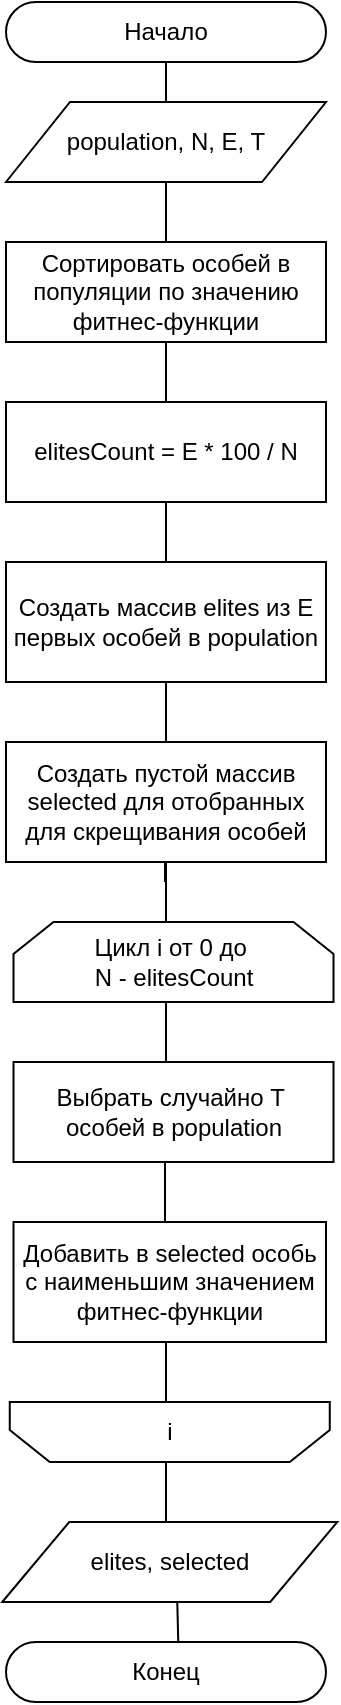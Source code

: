 <mxfile version="27.0.9">
  <diagram name="Страница — 1" id="oIGkv35JSirXxDSVPZw_">
    <mxGraphModel dx="969" dy="-2926" grid="1" gridSize="10" guides="1" tooltips="1" connect="1" arrows="1" fold="1" page="1" pageScale="1" pageWidth="827" pageHeight="1169" math="0" shadow="0">
      <root>
        <mxCell id="0" />
        <mxCell id="1" parent="0" />
        <mxCell id="ZmkryA6pYVP38JDTjNkh-210" value="Начало" style="html=1;dashed=0;whiteSpace=wrap;shape=mxgraph.dfd.start" vertex="1" parent="1">
          <mxGeometry x="320" y="3600" width="160" height="30" as="geometry" />
        </mxCell>
        <mxCell id="ZmkryA6pYVP38JDTjNkh-211" value="population, N, E, T" style="shape=parallelogram;perimeter=parallelogramPerimeter;whiteSpace=wrap;html=1;dashed=0;" vertex="1" parent="1">
          <mxGeometry x="320" y="3650" width="160" height="40" as="geometry" />
        </mxCell>
        <mxCell id="ZmkryA6pYVP38JDTjNkh-212" value="" style="endArrow=none;html=1;rounded=0;entryX=0.5;entryY=0.5;entryDx=0;entryDy=15;entryPerimeter=0;exitX=0.5;exitY=0;exitDx=0;exitDy=0;" edge="1" parent="1" source="ZmkryA6pYVP38JDTjNkh-211" target="ZmkryA6pYVP38JDTjNkh-210">
          <mxGeometry width="50" height="50" relative="1" as="geometry">
            <mxPoint x="420" y="3750" as="sourcePoint" />
            <mxPoint x="470" y="3700" as="targetPoint" />
          </mxGeometry>
        </mxCell>
        <mxCell id="ZmkryA6pYVP38JDTjNkh-213" value="" style="endArrow=none;html=1;rounded=0;entryX=0.5;entryY=0.5;entryDx=0;entryDy=15;entryPerimeter=0;exitX=0.5;exitY=0;exitDx=0;exitDy=0;" edge="1" parent="1">
          <mxGeometry width="50" height="50" relative="1" as="geometry">
            <mxPoint x="400" y="3750" as="sourcePoint" />
            <mxPoint x="399.5" y="3720" as="targetPoint" />
          </mxGeometry>
        </mxCell>
        <mxCell id="ZmkryA6pYVP38JDTjNkh-214" value="Сортировать особей в популяции по значению фитнес-функции" style="rounded=0;whiteSpace=wrap;html=1;" vertex="1" parent="1">
          <mxGeometry x="320" y="3720" width="160" height="50" as="geometry" />
        </mxCell>
        <mxCell id="ZmkryA6pYVP38JDTjNkh-215" value="" style="endArrow=none;html=1;rounded=0;entryX=0.5;entryY=0.5;entryDx=0;entryDy=15;entryPerimeter=0;exitX=0.5;exitY=0;exitDx=0;exitDy=0;" edge="1" parent="1" source="ZmkryA6pYVP38JDTjNkh-214">
          <mxGeometry width="50" height="50" relative="1" as="geometry">
            <mxPoint x="400" y="3710" as="sourcePoint" />
            <mxPoint x="400" y="3690" as="targetPoint" />
          </mxGeometry>
        </mxCell>
        <mxCell id="ZmkryA6pYVP38JDTjNkh-216" value="" style="endArrow=none;html=1;rounded=0;entryX=0.5;entryY=0.5;entryDx=0;entryDy=15;entryPerimeter=0;exitX=0.5;exitY=0;exitDx=0;exitDy=0;" edge="1" parent="1">
          <mxGeometry width="50" height="50" relative="1" as="geometry">
            <mxPoint x="400" y="3830" as="sourcePoint" />
            <mxPoint x="399.5" y="3800" as="targetPoint" />
          </mxGeometry>
        </mxCell>
        <mxCell id="ZmkryA6pYVP38JDTjNkh-217" value="elitesCount = E * 100 / N" style="rounded=0;whiteSpace=wrap;html=1;" vertex="1" parent="1">
          <mxGeometry x="320" y="3800" width="160" height="50" as="geometry" />
        </mxCell>
        <mxCell id="ZmkryA6pYVP38JDTjNkh-218" value="" style="endArrow=none;html=1;rounded=0;entryX=0.5;entryY=0.5;entryDx=0;entryDy=15;entryPerimeter=0;exitX=0.5;exitY=0;exitDx=0;exitDy=0;" edge="1" parent="1" source="ZmkryA6pYVP38JDTjNkh-217">
          <mxGeometry width="50" height="50" relative="1" as="geometry">
            <mxPoint x="400" y="3790" as="sourcePoint" />
            <mxPoint x="400" y="3770" as="targetPoint" />
          </mxGeometry>
        </mxCell>
        <mxCell id="ZmkryA6pYVP38JDTjNkh-219" value="" style="endArrow=none;html=1;rounded=0;entryX=0.5;entryY=0.5;entryDx=0;entryDy=15;entryPerimeter=0;exitX=0.5;exitY=0;exitDx=0;exitDy=0;" edge="1" parent="1">
          <mxGeometry width="50" height="50" relative="1" as="geometry">
            <mxPoint x="400" y="3910" as="sourcePoint" />
            <mxPoint x="399.5" y="3880" as="targetPoint" />
          </mxGeometry>
        </mxCell>
        <mxCell id="ZmkryA6pYVP38JDTjNkh-220" value="Создать массив elites из E первых особей в population" style="rounded=0;whiteSpace=wrap;html=1;" vertex="1" parent="1">
          <mxGeometry x="320" y="3880" width="160" height="60" as="geometry" />
        </mxCell>
        <mxCell id="ZmkryA6pYVP38JDTjNkh-221" value="" style="endArrow=none;html=1;rounded=0;entryX=0.5;entryY=0.5;entryDx=0;entryDy=15;entryPerimeter=0;exitX=0.5;exitY=0;exitDx=0;exitDy=0;" edge="1" parent="1" source="ZmkryA6pYVP38JDTjNkh-220">
          <mxGeometry width="50" height="50" relative="1" as="geometry">
            <mxPoint x="400" y="3870" as="sourcePoint" />
            <mxPoint x="400" y="3850" as="targetPoint" />
          </mxGeometry>
        </mxCell>
        <mxCell id="ZmkryA6pYVP38JDTjNkh-222" value="Цикл i от 0 до&amp;nbsp;&lt;div&gt;N - elitesCount&lt;/div&gt;" style="shape=loopLimit;whiteSpace=wrap;html=1;" vertex="1" parent="1">
          <mxGeometry x="323.75" y="4060" width="160" height="40" as="geometry" />
        </mxCell>
        <mxCell id="ZmkryA6pYVP38JDTjNkh-223" value="" style="endArrow=none;html=1;rounded=0;entryX=0.5;entryY=1;entryDx=0;entryDy=0;exitX=0.5;exitY=0;exitDx=0;exitDy=0;" edge="1" parent="1" target="ZmkryA6pYVP38JDTjNkh-220">
          <mxGeometry width="50" height="50" relative="1" as="geometry">
            <mxPoint x="400" y="3970" as="sourcePoint" />
            <mxPoint x="400" y="3950" as="targetPoint" />
          </mxGeometry>
        </mxCell>
        <mxCell id="ZmkryA6pYVP38JDTjNkh-225" value="" style="endArrow=none;html=1;rounded=0;entryX=0.5;entryY=1;entryDx=0;entryDy=0;exitX=0.5;exitY=0;exitDx=0;exitDy=0;" edge="1" parent="1">
          <mxGeometry width="50" height="50" relative="1" as="geometry">
            <mxPoint x="400" y="3970" as="sourcePoint" />
            <mxPoint x="400" y="3940" as="targetPoint" />
          </mxGeometry>
        </mxCell>
        <mxCell id="ZmkryA6pYVP38JDTjNkh-226" value="" style="endArrow=none;html=1;rounded=0;entryX=0.5;entryY=1;entryDx=0;entryDy=0;exitX=0.5;exitY=0;exitDx=0;exitDy=0;" edge="1" parent="1">
          <mxGeometry width="50" height="50" relative="1" as="geometry">
            <mxPoint x="399.5" y="4040" as="sourcePoint" />
            <mxPoint x="399.5" y="4010" as="targetPoint" />
          </mxGeometry>
        </mxCell>
        <mxCell id="ZmkryA6pYVP38JDTjNkh-227" value="Выбрать случайно T&amp;nbsp;&lt;div&gt;особей в population&lt;/div&gt;" style="rounded=0;whiteSpace=wrap;html=1;" vertex="1" parent="1">
          <mxGeometry x="323.75" y="4130" width="160" height="50" as="geometry" />
        </mxCell>
        <mxCell id="ZmkryA6pYVP38JDTjNkh-228" value="" style="endArrow=none;html=1;rounded=0;entryX=0.5;entryY=1;entryDx=0;entryDy=0;exitX=0.5;exitY=0;exitDx=0;exitDy=0;" edge="1" parent="1">
          <mxGeometry width="50" height="50" relative="1" as="geometry">
            <mxPoint x="399.5" y="4210" as="sourcePoint" />
            <mxPoint x="399.5" y="4180" as="targetPoint" />
          </mxGeometry>
        </mxCell>
        <mxCell id="ZmkryA6pYVP38JDTjNkh-230" value="" style="endArrow=none;html=1;rounded=0;entryX=0.5;entryY=1;entryDx=0;entryDy=0;exitX=0.5;exitY=0;exitDx=0;exitDy=0;" edge="1" parent="1" source="ZmkryA6pYVP38JDTjNkh-229">
          <mxGeometry width="50" height="50" relative="1" as="geometry">
            <mxPoint x="399.5" y="4040" as="sourcePoint" />
            <mxPoint x="399.5" y="4010" as="targetPoint" />
          </mxGeometry>
        </mxCell>
        <mxCell id="ZmkryA6pYVP38JDTjNkh-231" value="" style="endArrow=none;html=1;rounded=0;entryX=0.5;entryY=1;entryDx=0;entryDy=0;exitX=0.5;exitY=0;exitDx=0;exitDy=0;" edge="1" parent="1">
          <mxGeometry width="50" height="50" relative="1" as="geometry">
            <mxPoint x="400" y="4130" as="sourcePoint" />
            <mxPoint x="400" y="4100" as="targetPoint" />
          </mxGeometry>
        </mxCell>
        <mxCell id="ZmkryA6pYVP38JDTjNkh-232" value="" style="endArrow=none;html=1;rounded=0;entryX=0.5;entryY=1;entryDx=0;entryDy=0;" edge="1" parent="1" target="ZmkryA6pYVP38JDTjNkh-229">
          <mxGeometry width="50" height="50" relative="1" as="geometry">
            <mxPoint x="400" y="4060" as="sourcePoint" />
            <mxPoint x="399.5" y="4010" as="targetPoint" />
          </mxGeometry>
        </mxCell>
        <mxCell id="ZmkryA6pYVP38JDTjNkh-229" value="Создать пустой массив selected для отобранных для скрещивания особей" style="rounded=0;whiteSpace=wrap;html=1;" vertex="1" parent="1">
          <mxGeometry x="320" y="3970" width="160" height="60" as="geometry" />
        </mxCell>
        <mxCell id="ZmkryA6pYVP38JDTjNkh-233" value="Добавить в selected особь с наименьшим значением фитнес-функции" style="rounded=0;whiteSpace=wrap;html=1;" vertex="1" parent="1">
          <mxGeometry x="323.75" y="4210" width="156.25" height="60" as="geometry" />
        </mxCell>
        <mxCell id="ZmkryA6pYVP38JDTjNkh-234" value="i" style="shape=loopLimit;whiteSpace=wrap;html=1;direction=west;" vertex="1" parent="1">
          <mxGeometry x="321.88" y="4300" width="160" height="30" as="geometry" />
        </mxCell>
        <mxCell id="ZmkryA6pYVP38JDTjNkh-235" value="" style="endArrow=none;html=1;rounded=0;entryX=0.5;entryY=1;entryDx=0;entryDy=0;exitX=0.5;exitY=0;exitDx=0;exitDy=0;" edge="1" parent="1">
          <mxGeometry width="50" height="50" relative="1" as="geometry">
            <mxPoint x="400" y="4300" as="sourcePoint" />
            <mxPoint x="400" y="4270" as="targetPoint" />
          </mxGeometry>
        </mxCell>
        <mxCell id="ZmkryA6pYVP38JDTjNkh-236" value="" style="endArrow=none;html=1;rounded=0;entryX=0.5;entryY=1;entryDx=0;entryDy=0;exitX=0.5;exitY=0;exitDx=0;exitDy=0;" edge="1" parent="1">
          <mxGeometry width="50" height="50" relative="1" as="geometry">
            <mxPoint x="400" y="4360" as="sourcePoint" />
            <mxPoint x="400" y="4330" as="targetPoint" />
          </mxGeometry>
        </mxCell>
        <mxCell id="ZmkryA6pYVP38JDTjNkh-237" value="elites, selected" style="shape=parallelogram;perimeter=parallelogramPerimeter;whiteSpace=wrap;html=1;dashed=0;" vertex="1" parent="1">
          <mxGeometry x="318.13" y="4360" width="167.5" height="40" as="geometry" />
        </mxCell>
        <mxCell id="ZmkryA6pYVP38JDTjNkh-238" value="Конец" style="html=1;dashed=0;whiteSpace=wrap;shape=mxgraph.dfd.start" vertex="1" parent="1">
          <mxGeometry x="320" y="4420" width="160" height="30" as="geometry" />
        </mxCell>
        <mxCell id="ZmkryA6pYVP38JDTjNkh-239" value="" style="endArrow=none;html=1;rounded=0;entryX=0.5;entryY=0.5;entryDx=0;entryDy=15;entryPerimeter=0;" edge="1" parent="1">
          <mxGeometry width="50" height="50" relative="1" as="geometry">
            <mxPoint x="406.13" y="4420" as="sourcePoint" />
            <mxPoint x="405.63" y="4400" as="targetPoint" />
          </mxGeometry>
        </mxCell>
      </root>
    </mxGraphModel>
  </diagram>
</mxfile>
